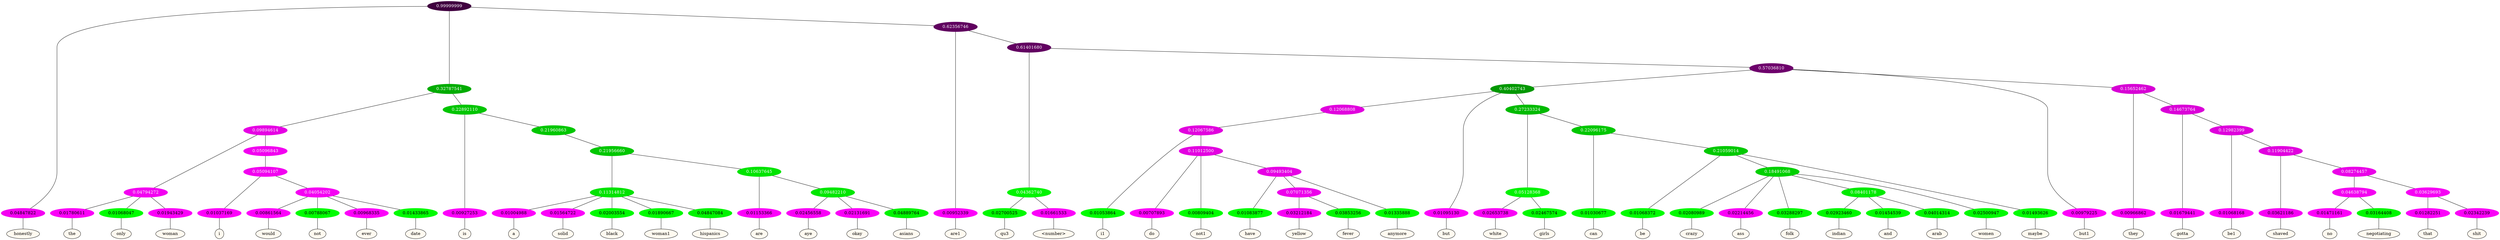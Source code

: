 graph {
	node [format=png height=0.15 nodesep=0.001 ordering=out overlap=prism overlap_scaling=0.01 ranksep=0.001 ratio=0.2 style=filled width=0.15]
	{
		rank=same
		a_w_1 [label=honestly color=black fillcolor=floralwhite style="filled,solid"]
		a_w_14 [label=the color=black fillcolor=floralwhite style="filled,solid"]
		a_w_15 [label=only color=black fillcolor=floralwhite style="filled,solid"]
		a_w_16 [label=woman color=black fillcolor=floralwhite style="filled,solid"]
		a_w_24 [label=i color=black fillcolor=floralwhite style="filled,solid"]
		a_w_33 [label=would color=black fillcolor=floralwhite style="filled,solid"]
		a_w_34 [label=not color=black fillcolor=floralwhite style="filled,solid"]
		a_w_35 [label=ever color=black fillcolor=floralwhite style="filled,solid"]
		a_w_36 [label=date color=black fillcolor=floralwhite style="filled,solid"]
		a_w_10 [label=is color=black fillcolor=floralwhite style="filled,solid"]
		a_w_37 [label=a color=black fillcolor=floralwhite style="filled,solid"]
		a_w_38 [label=solid color=black fillcolor=floralwhite style="filled,solid"]
		a_w_39 [label=black color=black fillcolor=floralwhite style="filled,solid"]
		a_w_40 [label=woman1 color=black fillcolor=floralwhite style="filled,solid"]
		a_w_41 [label=hispanics color=black fillcolor=floralwhite style="filled,solid"]
		a_w_42 [label=are color=black fillcolor=floralwhite style="filled,solid"]
		a_w_49 [label=aye color=black fillcolor=floralwhite style="filled,solid"]
		a_w_50 [label=okay color=black fillcolor=floralwhite style="filled,solid"]
		a_w_51 [label=asians color=black fillcolor=floralwhite style="filled,solid"]
		a_w_6 [label=are1 color=black fillcolor=floralwhite style="filled,solid"]
		a_w_19 [label=qu3 color=black fillcolor=floralwhite style="filled,solid"]
		a_w_20 [label="\<number\>" color=black fillcolor=floralwhite style="filled,solid"]
		a_w_52 [label=i1 color=black fillcolor=floralwhite style="filled,solid"]
		a_w_60 [label=do color=black fillcolor=floralwhite style="filled,solid"]
		a_w_61 [label=not1 color=black fillcolor=floralwhite style="filled,solid"]
		a_w_68 [label=have color=black fillcolor=floralwhite style="filled,solid"]
		a_w_78 [label=yellow color=black fillcolor=floralwhite style="filled,solid"]
		a_w_79 [label=fever color=black fillcolor=floralwhite style="filled,solid"]
		a_w_70 [label=anymore color=black fillcolor=floralwhite style="filled,solid"]
		a_w_29 [label=but color=black fillcolor=floralwhite style="filled,solid"]
		a_w_54 [label=white color=black fillcolor=floralwhite style="filled,solid"]
		a_w_55 [label=girls color=black fillcolor=floralwhite style="filled,solid"]
		a_w_56 [label=can color=black fillcolor=floralwhite style="filled,solid"]
		a_w_63 [label=be color=black fillcolor=floralwhite style="filled,solid"]
		a_w_71 [label=crazy color=black fillcolor=floralwhite style="filled,solid"]
		a_w_72 [label=ass color=black fillcolor=floralwhite style="filled,solid"]
		a_w_73 [label=folk color=black fillcolor=floralwhite style="filled,solid"]
		a_w_80 [label=indian color=black fillcolor=floralwhite style="filled,solid"]
		a_w_81 [label=and color=black fillcolor=floralwhite style="filled,solid"]
		a_w_82 [label=arab color=black fillcolor=floralwhite style="filled,solid"]
		a_w_75 [label=women color=black fillcolor=floralwhite style="filled,solid"]
		a_w_65 [label=maybe color=black fillcolor=floralwhite style="filled,solid"]
		a_w_22 [label=but1 color=black fillcolor=floralwhite style="filled,solid"]
		a_w_31 [label=they color=black fillcolor=floralwhite style="filled,solid"]
		a_w_47 [label=gotta color=black fillcolor=floralwhite style="filled,solid"]
		a_w_58 [label=be1 color=black fillcolor=floralwhite style="filled,solid"]
		a_w_66 [label=shaved color=black fillcolor=floralwhite style="filled,solid"]
		a_w_83 [label=no color=black fillcolor=floralwhite style="filled,solid"]
		a_w_84 [label=negotiating color=black fillcolor=floralwhite style="filled,solid"]
		a_w_85 [label=that color=black fillcolor=floralwhite style="filled,solid"]
		a_w_86 [label=shit color=black fillcolor=floralwhite style="filled,solid"]
	}
	a_n_1 -- a_w_1
	a_n_14 -- a_w_14
	a_n_15 -- a_w_15
	a_n_16 -- a_w_16
	a_n_24 -- a_w_24
	a_n_33 -- a_w_33
	a_n_34 -- a_w_34
	a_n_35 -- a_w_35
	a_n_36 -- a_w_36
	a_n_10 -- a_w_10
	a_n_37 -- a_w_37
	a_n_38 -- a_w_38
	a_n_39 -- a_w_39
	a_n_40 -- a_w_40
	a_n_41 -- a_w_41
	a_n_42 -- a_w_42
	a_n_49 -- a_w_49
	a_n_50 -- a_w_50
	a_n_51 -- a_w_51
	a_n_6 -- a_w_6
	a_n_19 -- a_w_19
	a_n_20 -- a_w_20
	a_n_52 -- a_w_52
	a_n_60 -- a_w_60
	a_n_61 -- a_w_61
	a_n_68 -- a_w_68
	a_n_78 -- a_w_78
	a_n_79 -- a_w_79
	a_n_70 -- a_w_70
	a_n_29 -- a_w_29
	a_n_54 -- a_w_54
	a_n_55 -- a_w_55
	a_n_56 -- a_w_56
	a_n_63 -- a_w_63
	a_n_71 -- a_w_71
	a_n_72 -- a_w_72
	a_n_73 -- a_w_73
	a_n_80 -- a_w_80
	a_n_81 -- a_w_81
	a_n_82 -- a_w_82
	a_n_75 -- a_w_75
	a_n_65 -- a_w_65
	a_n_22 -- a_w_22
	a_n_31 -- a_w_31
	a_n_47 -- a_w_47
	a_n_58 -- a_w_58
	a_n_66 -- a_w_66
	a_n_83 -- a_w_83
	a_n_84 -- a_w_84
	a_n_85 -- a_w_85
	a_n_86 -- a_w_86
	{
		rank=same
		a_n_1 [label=0.04847822 color="0.835 1.000 0.952" fontcolor=black]
		a_n_14 [label=0.01780611 color="0.835 1.000 0.982" fontcolor=black]
		a_n_15 [label=0.01068047 color="0.334 1.000 0.989" fontcolor=black]
		a_n_16 [label=0.01943429 color="0.835 1.000 0.981" fontcolor=black]
		a_n_24 [label=0.01037169 color="0.835 1.000 0.990" fontcolor=black]
		a_n_33 [label=0.00861564 color="0.835 1.000 0.991" fontcolor=black]
		a_n_34 [label=0.00788067 color="0.334 1.000 0.992" fontcolor=black]
		a_n_35 [label=0.00968335 color="0.835 1.000 0.990" fontcolor=black]
		a_n_36 [label=0.01433865 color="0.334 1.000 0.986" fontcolor=black]
		a_n_10 [label=0.00927253 color="0.835 1.000 0.991" fontcolor=black]
		a_n_37 [label=0.01004988 color="0.835 1.000 0.990" fontcolor=black]
		a_n_38 [label=0.01564722 color="0.835 1.000 0.984" fontcolor=black]
		a_n_39 [label=0.02003554 color="0.334 1.000 0.980" fontcolor=black]
		a_n_40 [label=0.01890667 color="0.334 1.000 0.981" fontcolor=black]
		a_n_41 [label=0.04847084 color="0.334 1.000 0.952" fontcolor=black]
		a_n_42 [label=0.01153366 color="0.835 1.000 0.988" fontcolor=black]
		a_n_49 [label=0.02456558 color="0.835 1.000 0.975" fontcolor=black]
		a_n_50 [label=0.02131691 color="0.835 1.000 0.979" fontcolor=black]
		a_n_51 [label=0.04889764 color="0.334 1.000 0.951" fontcolor=black]
		a_n_6 [label=0.00952339 color="0.835 1.000 0.990" fontcolor=black]
		a_n_19 [label=0.02700525 color="0.334 1.000 0.973" fontcolor=black]
		a_n_20 [label=0.01661533 color="0.835 1.000 0.983" fontcolor=black]
		a_n_52 [label=0.01053864 color="0.334 1.000 0.989" fontcolor=black]
		a_n_60 [label=0.00707893 color="0.835 1.000 0.993" fontcolor=black]
		a_n_61 [label=0.00809404 color="0.334 1.000 0.992" fontcolor=black]
		a_n_68 [label=0.01083877 color="0.334 1.000 0.989" fontcolor=black]
		a_n_78 [label=0.03212184 color="0.835 1.000 0.968" fontcolor=black]
		a_n_79 [label=0.03853256 color="0.334 1.000 0.961" fontcolor=black]
		a_n_70 [label=0.01335888 color="0.334 1.000 0.987" fontcolor=black]
		a_n_29 [label=0.01095130 color="0.835 1.000 0.989" fontcolor=black]
		a_n_54 [label=0.02653738 color="0.835 1.000 0.973" fontcolor=black]
		a_n_55 [label=0.02467574 color="0.334 1.000 0.975" fontcolor=black]
		a_n_56 [label=0.01030677 color="0.334 1.000 0.990" fontcolor=black]
		a_n_63 [label=0.01068372 color="0.334 1.000 0.989" fontcolor=black]
		a_n_71 [label=0.02080989 color="0.334 1.000 0.979" fontcolor=black]
		a_n_72 [label=0.02214456 color="0.835 1.000 0.978" fontcolor=black]
		a_n_73 [label=0.03288297 color="0.334 1.000 0.967" fontcolor=black]
		a_n_80 [label=0.02923460 color="0.334 1.000 0.971" fontcolor=black]
		a_n_81 [label=0.01454539 color="0.334 1.000 0.985" fontcolor=black]
		a_n_82 [label=0.04014314 color="0.334 1.000 0.960" fontcolor=black]
		a_n_75 [label=0.02500947 color="0.334 1.000 0.975" fontcolor=black]
		a_n_65 [label=0.01493626 color="0.334 1.000 0.985" fontcolor=black]
		a_n_22 [label=0.00979225 color="0.835 1.000 0.990" fontcolor=black]
		a_n_31 [label=0.00966862 color="0.835 1.000 0.990" fontcolor=black]
		a_n_47 [label=0.01679441 color="0.835 1.000 0.983" fontcolor=black]
		a_n_58 [label=0.01068168 color="0.835 1.000 0.989" fontcolor=black]
		a_n_66 [label=0.03621186 color="0.835 1.000 0.964" fontcolor=black]
		a_n_83 [label=0.01471161 color="0.835 1.000 0.985" fontcolor=black]
		a_n_84 [label=0.03164408 color="0.334 1.000 0.968" fontcolor=black]
		a_n_85 [label=0.01282251 color="0.835 1.000 0.987" fontcolor=black]
		a_n_86 [label=0.02342239 color="0.835 1.000 0.977" fontcolor=black]
	}
	a_n_0 [label=0.99999999 color="0.835 1.000 0.250" fontcolor=grey99]
	a_n_0 -- a_n_1
	a_n_2 [label=0.32787541 color="0.334 1.000 0.672" fontcolor=grey99]
	a_n_0 -- a_n_2
	a_n_3 [label=0.62356746 color="0.835 1.000 0.376" fontcolor=grey99]
	a_n_0 -- a_n_3
	a_n_4 [label=0.09894614 color="0.835 1.000 0.901" fontcolor=grey99]
	a_n_2 -- a_n_4
	a_n_5 [label=0.22892110 color="0.334 1.000 0.771" fontcolor=grey99]
	a_n_2 -- a_n_5
	a_n_3 -- a_n_6
	a_n_7 [label=0.61401680 color="0.835 1.000 0.386" fontcolor=grey99]
	a_n_3 -- a_n_7
	a_n_8 [label=0.04794272 color="0.835 1.000 0.952" fontcolor=grey99]
	a_n_4 -- a_n_8
	a_n_9 [label=0.05096843 color="0.835 1.000 0.949" fontcolor=grey99]
	a_n_4 -- a_n_9
	a_n_5 -- a_n_10
	a_n_11 [label=0.21960863 color="0.334 1.000 0.780" fontcolor=grey99]
	a_n_5 -- a_n_11
	a_n_12 [label=0.04362740 color="0.334 1.000 0.956" fontcolor=grey99]
	a_n_7 -- a_n_12
	a_n_13 [label=0.57036810 color="0.835 1.000 0.430" fontcolor=grey99]
	a_n_7 -- a_n_13
	a_n_8 -- a_n_14
	a_n_8 -- a_n_15
	a_n_8 -- a_n_16
	a_n_17 [label=0.05094107 color="0.835 1.000 0.949" fontcolor=grey99]
	a_n_9 -- a_n_17
	a_n_18 [label=0.21956660 color="0.334 1.000 0.780" fontcolor=grey99]
	a_n_11 -- a_n_18
	a_n_12 -- a_n_19
	a_n_12 -- a_n_20
	a_n_21 [label=0.40402743 color="0.334 1.000 0.596" fontcolor=grey99]
	a_n_13 -- a_n_21
	a_n_13 -- a_n_22
	a_n_23 [label=0.15652462 color="0.835 1.000 0.843" fontcolor=grey99]
	a_n_13 -- a_n_23
	a_n_17 -- a_n_24
	a_n_25 [label=0.04054202 color="0.835 1.000 0.959" fontcolor=grey99]
	a_n_17 -- a_n_25
	a_n_26 [label=0.11314812 color="0.334 1.000 0.887" fontcolor=grey99]
	a_n_18 -- a_n_26
	a_n_27 [label=0.10637645 color="0.334 1.000 0.894" fontcolor=grey99]
	a_n_18 -- a_n_27
	a_n_28 [label=0.12068808 color="0.835 1.000 0.879" fontcolor=grey99]
	a_n_21 -- a_n_28
	a_n_21 -- a_n_29
	a_n_30 [label=0.27233324 color="0.334 1.000 0.728" fontcolor=grey99]
	a_n_21 -- a_n_30
	a_n_23 -- a_n_31
	a_n_32 [label=0.14673764 color="0.835 1.000 0.853" fontcolor=grey99]
	a_n_23 -- a_n_32
	a_n_25 -- a_n_33
	a_n_25 -- a_n_34
	a_n_25 -- a_n_35
	a_n_25 -- a_n_36
	a_n_26 -- a_n_37
	a_n_26 -- a_n_38
	a_n_26 -- a_n_39
	a_n_26 -- a_n_40
	a_n_26 -- a_n_41
	a_n_27 -- a_n_42
	a_n_43 [label=0.09482210 color="0.334 1.000 0.905" fontcolor=grey99]
	a_n_27 -- a_n_43
	a_n_44 [label=0.12067586 color="0.835 1.000 0.879" fontcolor=grey99]
	a_n_28 -- a_n_44
	a_n_45 [label=0.05128368 color="0.334 1.000 0.949" fontcolor=grey99]
	a_n_30 -- a_n_45
	a_n_46 [label=0.22096175 color="0.334 1.000 0.779" fontcolor=grey99]
	a_n_30 -- a_n_46
	a_n_32 -- a_n_47
	a_n_48 [label=0.12982399 color="0.835 1.000 0.870" fontcolor=grey99]
	a_n_32 -- a_n_48
	a_n_43 -- a_n_49
	a_n_43 -- a_n_50
	a_n_43 -- a_n_51
	a_n_44 -- a_n_52
	a_n_53 [label=0.11012500 color="0.835 1.000 0.890" fontcolor=grey99]
	a_n_44 -- a_n_53
	a_n_45 -- a_n_54
	a_n_45 -- a_n_55
	a_n_46 -- a_n_56
	a_n_57 [label=0.21059014 color="0.334 1.000 0.789" fontcolor=grey99]
	a_n_46 -- a_n_57
	a_n_48 -- a_n_58
	a_n_59 [label=0.11904422 color="0.835 1.000 0.881" fontcolor=grey99]
	a_n_48 -- a_n_59
	a_n_53 -- a_n_60
	a_n_53 -- a_n_61
	a_n_62 [label=0.09493404 color="0.835 1.000 0.905" fontcolor=grey99]
	a_n_53 -- a_n_62
	a_n_57 -- a_n_63
	a_n_64 [label=0.18491068 color="0.334 1.000 0.815" fontcolor=grey99]
	a_n_57 -- a_n_64
	a_n_57 -- a_n_65
	a_n_59 -- a_n_66
	a_n_67 [label=0.08274457 color="0.835 1.000 0.917" fontcolor=grey99]
	a_n_59 -- a_n_67
	a_n_62 -- a_n_68
	a_n_69 [label=0.07071356 color="0.835 1.000 0.929" fontcolor=grey99]
	a_n_62 -- a_n_69
	a_n_62 -- a_n_70
	a_n_64 -- a_n_71
	a_n_64 -- a_n_72
	a_n_64 -- a_n_73
	a_n_74 [label=0.08401178 color="0.334 1.000 0.916" fontcolor=grey99]
	a_n_64 -- a_n_74
	a_n_64 -- a_n_75
	a_n_76 [label=0.04638794 color="0.835 1.000 0.954" fontcolor=grey99]
	a_n_67 -- a_n_76
	a_n_77 [label=0.03629693 color="0.835 1.000 0.964" fontcolor=grey99]
	a_n_67 -- a_n_77
	a_n_69 -- a_n_78
	a_n_69 -- a_n_79
	a_n_74 -- a_n_80
	a_n_74 -- a_n_81
	a_n_74 -- a_n_82
	a_n_76 -- a_n_83
	a_n_76 -- a_n_84
	a_n_77 -- a_n_85
	a_n_77 -- a_n_86
}
